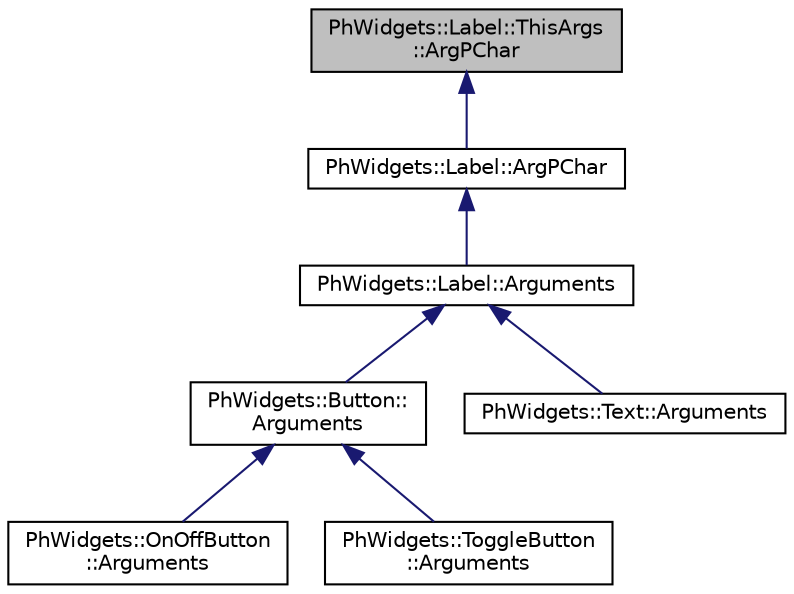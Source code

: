 digraph "PhWidgets::Label::ThisArgs::ArgPChar"
{
  edge [fontname="Helvetica",fontsize="10",labelfontname="Helvetica",labelfontsize="10"];
  node [fontname="Helvetica",fontsize="10",shape=record];
  Node0 [label="PhWidgets::Label::ThisArgs\l::ArgPChar",height=0.2,width=0.4,color="black", fillcolor="grey75", style="filled", fontcolor="black"];
  Node0 -> Node1 [dir="back",color="midnightblue",fontsize="10",style="solid",fontname="Helvetica"];
  Node1 [label="PhWidgets::Label::ArgPChar",height=0.2,width=0.4,color="black", fillcolor="white", style="filled",URL="$struct_ph_widgets_1_1_label_1_1_arg_p_char.html"];
  Node1 -> Node2 [dir="back",color="midnightblue",fontsize="10",style="solid",fontname="Helvetica"];
  Node2 [label="PhWidgets::Label::Arguments",height=0.2,width=0.4,color="black", fillcolor="white", style="filled",URL="$struct_ph_widgets_1_1_label_1_1_arguments.html"];
  Node2 -> Node3 [dir="back",color="midnightblue",fontsize="10",style="solid",fontname="Helvetica"];
  Node3 [label="PhWidgets::Button::\lArguments",height=0.2,width=0.4,color="black", fillcolor="white", style="filled",URL="$struct_ph_widgets_1_1_button_1_1_arguments.html"];
  Node3 -> Node4 [dir="back",color="midnightblue",fontsize="10",style="solid",fontname="Helvetica"];
  Node4 [label="PhWidgets::OnOffButton\l::Arguments",height=0.2,width=0.4,color="black", fillcolor="white", style="filled",URL="$struct_ph_widgets_1_1_on_off_button_1_1_arguments.html"];
  Node3 -> Node5 [dir="back",color="midnightblue",fontsize="10",style="solid",fontname="Helvetica"];
  Node5 [label="PhWidgets::ToggleButton\l::Arguments",height=0.2,width=0.4,color="black", fillcolor="white", style="filled",URL="$struct_ph_widgets_1_1_toggle_button_1_1_arguments.html"];
  Node2 -> Node6 [dir="back",color="midnightblue",fontsize="10",style="solid",fontname="Helvetica"];
  Node6 [label="PhWidgets::Text::Arguments",height=0.2,width=0.4,color="black", fillcolor="white", style="filled",URL="$struct_ph_widgets_1_1_text_1_1_arguments.html"];
}
